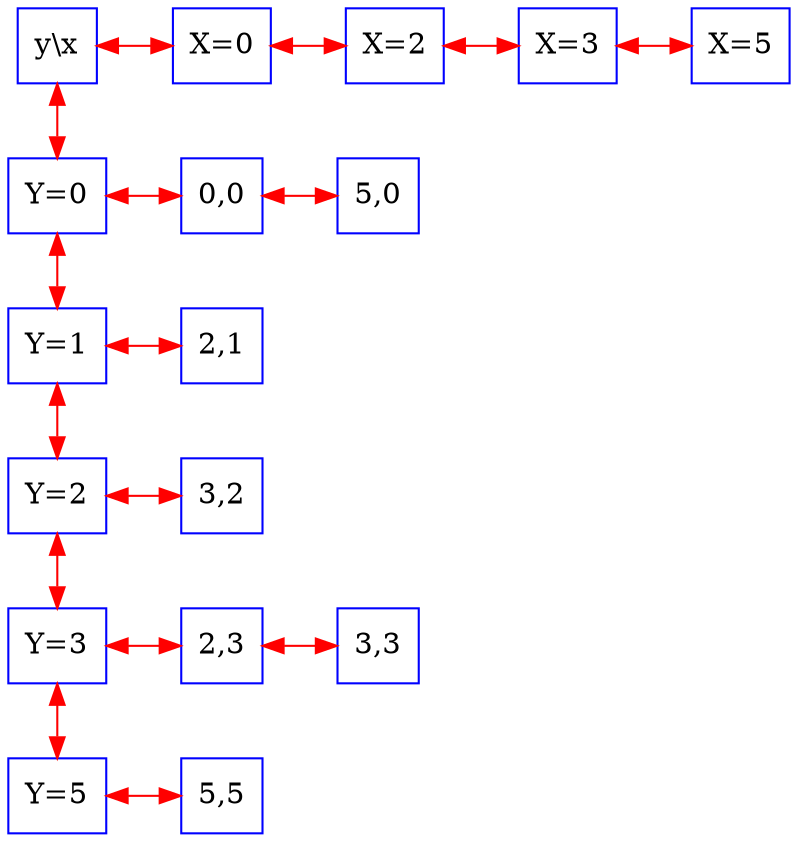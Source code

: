 digraph G {
rankdir = TB;
node [shape=rectangle, color=blue, height=0.5, width=0.5];
edge [color= red];
graph[ nodesep = 0.5];
nodeXY [label="y\\x"];
nodeX0 [label="X=0"];
nodeX2 [label="X=2"];
nodeX3 [label="X=3"];
nodeX5 [label="X=5"];

nodeY0 [label="Y=0"];
nodeY1 [label="Y=1"];
nodeY2 [label="Y=2"];
nodeY3 [label="Y=3"];
nodeY5 [label="Y=5"];

nodev00 [label="0,0"];
nodev50 [label="5,0"];
nodev21 [label="2,1"];
nodev32 [label="3,2"];
nodev23 [label="2,3"];
nodev33 [label="3,3"];
nodev55 [label="5,5"];

nodeXY -> nodeX0 [dir=both];
nodeX0 -> nodeX2 [dir=both];
nodeX2 -> nodeX3 [dir=both];
nodeX3 -> nodeX5 [dir=both];

nodeXY -> nodeY0 [dir=both];
nodeY0 -> nodeY1 [dir=both];
nodeY1 -> nodeY2 [dir=both];
nodeY2 -> nodeY3 [dir=both];
nodeY3 -> nodeY5 [dir=both];

nodeY0 -> nodev00 [dir=both];
nodev00 -> nodev50 [constraint=false, dir=both];
nodeY1 -> nodev21 [dir=both];
nodeY2 -> nodev32 [dir=both];
nodeY3 -> nodev23 [dir=both];
nodev23 -> nodev33 [constraint=false, dir=both];
nodeY5 -> nodev55 [dir=both];

{rank=same; nodeXY; nodeX0; nodeX2; nodeX3; nodeX5; }
{rank=same; nodeY0; nodev00; nodev50; }
{rank=same; nodeY1; nodev21; }
{rank=same; nodeY2; nodev32; }
{rank=same; nodeY3; nodev23; nodev33; }
{rank=same; nodeY5; nodev55; }

}

